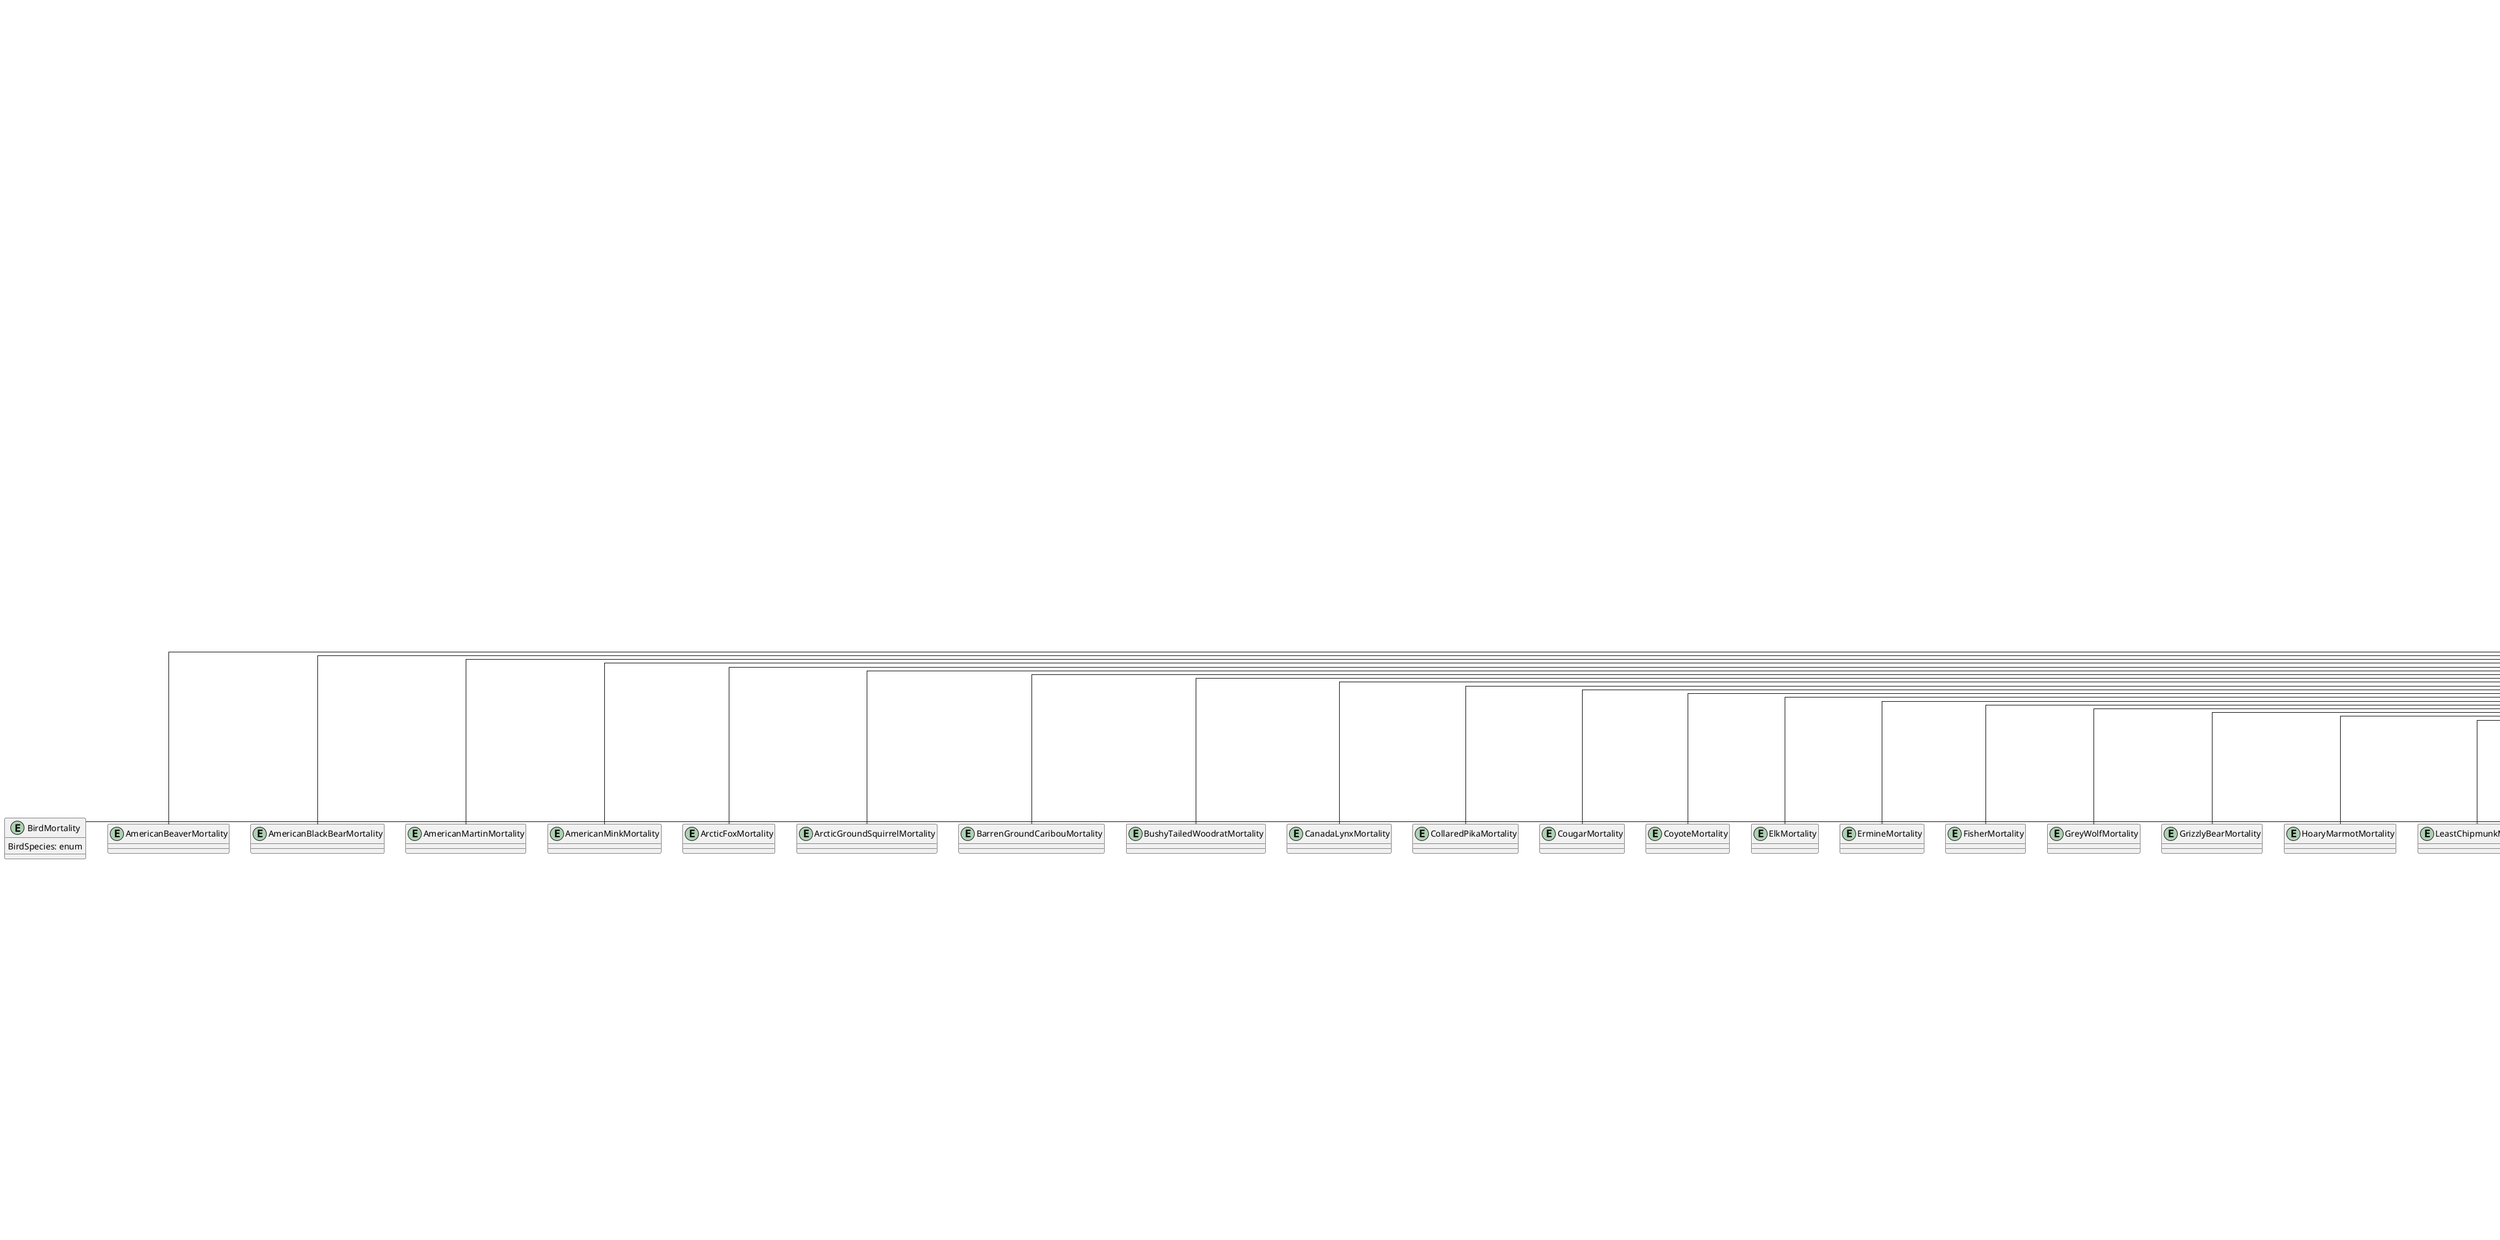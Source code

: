 @startuml logical-erd
'!theme spacelab
title Logical ERD

' avoid problems with angled crows feet
skinparam linetype ortho

' Entities

together {

    entity "HarvestReport" as harvest_report {
        *Id: number <<generated>>
        --
        *DateStarted: datetime
        *DateCompleted: datetime
        *IsComplete: bool
    }
    entity "HuntedHarvestReport" as hunted_harvest_report {
        GameManagementAreaSpeciesId: number <<FK>>
        SealId: number <<FK>>
        TemporarySealNumber: string
        *Landmark: string
    }
    entity "TrappedHarvestReport" as trapped_harvest_report {
        LicenceId: number <<FK>>
    }
}

together {
    entity "Mortality" as mortality {
        *Id: number <<generated>>
        --
        *ReporterId: number <<FK>>
        *Sex: enum
        Latitude: number
        Longitude: number
    }
    entity "BirdMortality" as bird_mortality {
        BirdSpecies: enum
    }
    entity "AmericanBeaverMortality" as americanbeaver_mortality {

    }
    entity "AmericanBlackBearMortality" as americanblackbear_mortality {

    }
    entity "AmericanMartinMortality" as americanmartin_mortality {

    }
    entity "AmericanMinkMortality" as americanmink_mortality {

    }
    entity "ArcticFoxMortality" as arcticfox_mortality {

    }
    entity "ArcticGroundSquirrelMortality" as arcticgroundsquirrel_mortality {

    }
    entity "BarrenGroundCaribouMortality" as barrengroundcaribou_mortality {

    }
    entity "BushyTailedWoodratMortality" as bushytailedwoodrat_mortality {

    }
    entity "CanadaLynxMortality" as canadalynx_mortality {

    }
    entity "CollaredPikaMortality" as collaredpika_mortality {

    }
    entity "CougarMortality" as cougar_mortality {

    }
    entity "CoyoteMortality" as coyote_mortality {

    }
    entity "ElkMortality" as elk_mortality {

    }
    entity "ErmineMortality" as ermine_mortality {

    }
    entity "FisherMortality" as fisher_mortality {

    }
    entity "GreyWolfMortality" as greywolf_mortality {

    }
    entity "GrizzlyBearMortality" as grizzlybear_mortality {

    }
    entity "HoaryMarmotMortality" as hoarymarmot_mortality {

    }
    entity "LeastChipmunkMortality" as leastchipmunk_mortality {

    }
    entity "LeastWeaselMortality" as leastweasel_mortality {

    }
    entity "LemmingMortality" as lemming_mortality {

    }
    entity "LittleBrownBatMortality" as littlebrownbat_mortality {

    }
    entity "MeadowJumpingMouseMortality" as meadowjumpingmouse_mortality {

    }
    entity "MooseMortality" as moose_mortality {

    }
    entity "MountainGoatMortality" as mountaingoat_mortality {

    }
    entity "MuleDeerMortality" as muledeer_mortality {

    }
    entity "MuskoxMortality" as muskox_mortality {

    }
    entity "MuskratMortality" as muskrat_mortality {

    }
    entity "NorthAmericanDeerMouseMortality" as northamericandeermouse_mortality {

    }
    entity "NorthAmericanPorcupineMortality" as northamericanporcupine_mortality {

    }
    entity "NorthernFlyingSquirrelMortality" as northernflyingsquirrel_mortality {

    }
    entity "NorthernLongEaredBatMortality" as northernlongearedbat_mortality {

    }
    entity "NorthernRiverOtterMortality" as northernriverotter_mortality {

    }
    entity "PolarBearMortality" as polarbear_mortality {

    }
    entity "RedFoxMortality" as redfox_mortality {

    }
    entity "RedSquirrelMortality" as redsquirrel_mortality {

    }
    entity "ShrewMortality" as shrew_mortality {

    }
    entity "SnowshoeHareMortality" as snowshoehare_mortality {

    }
    entity "ThinhornSheepMortality" as thinhornsheep_mortality {

    }
    entity "VoleMortality" as vole_mortality {

    }
    entity "WolverineMortality" as wolverine_mortality {

    }
    entity "WoodBisonMortality" as woodbison_mortality {

    }
    entity "WoodchuckMortality" as woodchuck_mortality {

    }
    entity "WoodlandCaribouMortality" as woodlandcaribou_mortality {

    }
}

entity "BiologicalSubmission" as biological_submission {
    *Id: number <<generated>>
    --
    *MortalityId: number <<FK>>
}

together {
    entity "Reporter" as reporter {
        *Id: number <<generated>>
    }

    entity "ConservationOfficer" as conservation_officer {
        *BadgeNumber: string
    }

    together {
        entity "Client" as client {
            *EnvClientId: string
        }

    together {
            entity "Licence" as licence {
                *Id: number <<generated>>
                --
                *ClientId: number <<FK>>
                *Number: string
                *StartDate: date
                *EndDate: date
                *PosseId: number <<shadow>>
            }

            entity "HuntingLicence" as hunting_licence {

            }

            entity "HuntingPermit" as hunting_permit {

            }

            entity "PermitHuntAuthorization" as permit_hunt_authorization {

            }

            entity "SpecialGuideLicence" as special_guide_licence {

            }

            entity "TrappingLicence" as trapping_licence {

            }
    }

        entity "Seal" as seal {
            *Id: number <<generated>>
            --
            *LicenceId: number <<FK>>
            *PosseId: number <<shadow>>
        }
    }
}

entity "GameManagementArea" as game_management_area {
    *Id: number <<generated>>
    --
    *Zone: string
    *Subzone: string
    Area: string <<computed>>
}

entity "GameManagementAreaSpecies" as game_management_area_species {
    *Id: number <<generated>>
    --
    *GameManagementAreaId: number <<FK>>
    *HuntedSpeciesWithGameManagementArea: enum
}

entity "GameManagementAreaSchedule" as game_management_area_schedule {
    *Id: number <<generated>>
    --
    *GameManagementAreaSpeciesId: number <<FK>>
    *GameManagementAreaStatus: enum
    *PeriodStart: date
    *PeriodEnd: date
}

entity "GameManagementUnit" as game_management_unit {
    *Id: number <<generated>>
    --
    *Name: string
    *Number: string
    *ActiveFrom: date
    *ActiveTo: date
}

' Inheritance

harvest_report <|-- hunted_harvest_report
harvest_report <|-- trapped_harvest_report

reporter <|-- client
reporter <|-- conservation_officer

mortality <|-- americanbeaver_mortality
mortality <|-- americanblackbear_mortality
mortality <|-- americanmartin_mortality
mortality <|-- americanmink_mortality
mortality <|-- arcticfox_mortality
mortality <|-- arcticgroundsquirrel_mortality
mortality <|-- barrengroundcaribou_mortality
mortality <|-- bushytailedwoodrat_mortality
mortality <|-- canadalynx_mortality
mortality <|-- collaredpika_mortality
mortality <|-- cougar_mortality
mortality <|-- coyote_mortality
mortality <|-- elk_mortality
mortality <|-- ermine_mortality
mortality <|-- fisher_mortality
mortality <|-- greywolf_mortality
mortality <|-- grizzlybear_mortality
mortality <|-- hoarymarmot_mortality
mortality <|-- leastchipmunk_mortality
mortality <|-- leastweasel_mortality
mortality <|-- lemming_mortality
mortality <|-- littlebrownbat_mortality
mortality <|-- meadowjumpingmouse_mortality
mortality <|-- moose_mortality
mortality <|-- mountaingoat_mortality
mortality <|-- muledeer_mortality
mortality <|-- muskox_mortality
mortality <|-- muskrat_mortality
mortality <|-- northamericandeermouse_mortality
mortality <|-- northamericanporcupine_mortality
mortality <|-- northernflyingsquirrel_mortality
mortality <|-- northernlongearedbat_mortality
mortality <|-- northernriverotter_mortality
mortality <|-- polarbear_mortality
mortality <|-- redfox_mortality
mortality <|-- redsquirrel_mortality
mortality <|-- shrew_mortality
mortality <|-- snowshoehare_mortality
mortality <|-- thinhornsheep_mortality
mortality <|-- vole_mortality
mortality <|-- wolverine_mortality
mortality <|-- woodbison_mortality
mortality <|-- woodchuck_mortality
mortality <|-- woodlandcaribou_mortality
mortality <|-- bird_mortality

licence <|-- hunting_licence
licence <|-- hunting_permit
licence <|-- permit_hunt_authorization
licence <|-- special_guide_licence
licence <|-- trapping_licence

' Relationships

hunted_harvest_report }o..|| game_management_area_species
hunted_harvest_report |o..|| seal
trapped_harvest_report }o..|| trapping_licence

mortality ||.up.o| biological_submission
mortality }o.right.|| reporter
mortality ||..o| hunted_harvest_report

client ||..o{ licence
hunting_licence ||..o{ seal

game_management_area ||..{ game_management_area_species
game_management_area_species ||..{ game_management_area_schedule
game_management_unit }..{ game_management_area_species

' Enums

enum "AllSpecies" as all_species {
    Uninitialized
    AmericanBeaver
    AmericanBlackBear
    AmericanMartin
    AmericanMink
    ArcticFox
    ArcticGroundSquirrel
    BarrenGroundCaribou
    BushyTailedWoodrat
    CanadaLynx
    CollaredPika
    Cougar
    Coyote
    Elk
    Ermine
    Fisher
    GreyWolf
    GrizzlyBear
    HoaryMarmot
    LeastChipmunk
    LeastWeasel
    Lemming
    LittleBrownBat
    MeadowJumpingMouse
    Moose
    MountainGoat
    MuleDeer
    Muskox
    Muskrat
    NorthAmericanDeerMouse
    NorthAmericanPorcupine
    NorthernFlyingSquirrel
    NorthernLongEaredBat
    NorthernRiverOtter
    PolarBear
    RedFox
    RedSquirrel
    Shrew
    SnowshoeHare
    ThinhornSheep
    Vole
    Wolverine
    WoodBison
    Woodchuck
    WoodlandCaribou
}

enum "BirdSpecies" as bird_species {

}

enum "HuntedSpecies" as hunted_species {
    Uninitialized
    AmericanBlackBear
    BarrenGroundCaribou
    Coyote
    Elk
    GreyWolf
    GrizzlyBear
    Moose
    MountainGoat
    MuleDeer
    ThinhornSheep
    Wolverine
    WoodBison
    WoodlandCaribou
}

enum "HuntedSpeciesWithGameManagementArea" as hunted_species_with_gma {
    Uninitialized
    AmericanBlackBear
    BarrenGroundCaribou
    GrizzlyBear
    Moose
    MountainGoat
    MuleDeer
    ThinhornSheep
    WoodBison
    WoodlandCaribou
}

enum "TrappedSpecies" as trapped_species {
    Uninitialized
    GreyWolf
    Wolverine
}

enum "GameManagementAreaStatus" as gma_status {
    Uninitialized
    Closed
    Open
    OpenPermitRequired
}

enum "HarvestType" as harvest_type {
    Uninitialized

}

enum "Sex" as sex {
    Uninitialized
    Female
    Male
    Unknown
}
@enduml